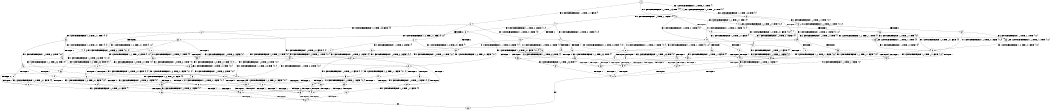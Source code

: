 digraph BCG {
size = "7, 10.5";
center = TRUE;
node [shape = circle];
0 [peripheries = 2];
0 -> 1 [label = "EX !1 !ATOMIC_EXCH_BRANCH (1, +0, TRUE, +0, 1, TRUE) !{}"];
0 -> 2 [label = "EX !2 !ATOMIC_EXCH_BRANCH (1, +1, TRUE, +1, 1, FALSE) !{}"];
0 -> 3 [label = "EX !0 !ATOMIC_EXCH_BRANCH (1, +1, TRUE, +0, 3, TRUE) !{}"];
1 -> 4 [label = "EX !2 !ATOMIC_EXCH_BRANCH (1, +1, TRUE, +1, 1, FALSE) !{1}"];
1 -> 5 [label = "EX !0 !ATOMIC_EXCH_BRANCH (1, +1, TRUE, +0, 3, TRUE) !{1}"];
1 -> 1 [label = "EX !1 !ATOMIC_EXCH_BRANCH (1, +0, TRUE, +0, 1, TRUE) !{1}"];
2 -> 6 [label = "TERMINATE !2"];
2 -> 7 [label = "EX !1 !ATOMIC_EXCH_BRANCH (1, +0, TRUE, +0, 1, FALSE) !{2}"];
2 -> 8 [label = "EX !0 !ATOMIC_EXCH_BRANCH (1, +1, TRUE, +0, 3, FALSE) !{2}"];
3 -> 9 [label = "TERMINATE !0"];
3 -> 10 [label = "EX !1 !ATOMIC_EXCH_BRANCH (1, +0, TRUE, +0, 1, FALSE) !{0}"];
3 -> 11 [label = "EX !2 !ATOMIC_EXCH_BRANCH (1, +1, TRUE, +1, 1, TRUE) !{0}"];
4 -> 12 [label = "TERMINATE !2"];
4 -> 13 [label = "EX !0 !ATOMIC_EXCH_BRANCH (1, +1, TRUE, +0, 3, FALSE) !{1, 2}"];
4 -> 7 [label = "EX !1 !ATOMIC_EXCH_BRANCH (1, +0, TRUE, +0, 1, FALSE) !{1, 2}"];
5 -> 14 [label = "TERMINATE !0"];
5 -> 15 [label = "EX !2 !ATOMIC_EXCH_BRANCH (1, +1, TRUE, +1, 1, TRUE) !{0, 1}"];
5 -> 10 [label = "EX !1 !ATOMIC_EXCH_BRANCH (1, +0, TRUE, +0, 1, FALSE) !{0, 1}"];
6 -> 16 [label = "EX !1 !ATOMIC_EXCH_BRANCH (1, +0, TRUE, +0, 1, FALSE) !{}"];
6 -> 17 [label = "EX !0 !ATOMIC_EXCH_BRANCH (1, +1, TRUE, +0, 3, FALSE) !{}"];
7 -> 18 [label = "TERMINATE !1"];
7 -> 19 [label = "TERMINATE !2"];
7 -> 20 [label = "EX !0 !ATOMIC_EXCH_BRANCH (1, +1, TRUE, +0, 3, TRUE) !{1, 2}"];
8 -> 21 [label = "TERMINATE !2"];
8 -> 22 [label = "EX !1 !ATOMIC_EXCH_BRANCH (1, +0, TRUE, +0, 1, FALSE) !{0, 2}"];
8 -> 23 [label = "EX !0 !ATOMIC_EXCH_BRANCH (1, +0, TRUE, +1, 1, TRUE) !{0, 2}"];
9 -> 24 [label = "EX !1 !ATOMIC_EXCH_BRANCH (1, +0, TRUE, +0, 1, FALSE) !{}"];
9 -> 25 [label = "EX !2 !ATOMIC_EXCH_BRANCH (1, +1, TRUE, +1, 1, TRUE) !{}"];
10 -> 26 [label = "TERMINATE !1"];
10 -> 27 [label = "TERMINATE !0"];
10 -> 20 [label = "EX !2 !ATOMIC_EXCH_BRANCH (1, +1, TRUE, +1, 1, FALSE) !{0, 1}"];
11 -> 28 [label = "TERMINATE !0"];
11 -> 29 [label = "EX !1 !ATOMIC_EXCH_BRANCH (1, +0, TRUE, +0, 1, FALSE) !{0, 2}"];
11 -> 11 [label = "EX !2 !ATOMIC_EXCH_BRANCH (1, +1, TRUE, +1, 1, TRUE) !{0, 2}"];
12 -> 16 [label = "EX !1 !ATOMIC_EXCH_BRANCH (1, +0, TRUE, +0, 1, FALSE) !{1}"];
12 -> 30 [label = "EX !0 !ATOMIC_EXCH_BRANCH (1, +1, TRUE, +0, 3, FALSE) !{1}"];
13 -> 31 [label = "TERMINATE !2"];
13 -> 22 [label = "EX !1 !ATOMIC_EXCH_BRANCH (1, +0, TRUE, +0, 1, FALSE) !{0, 1, 2}"];
13 -> 32 [label = "EX !0 !ATOMIC_EXCH_BRANCH (1, +0, TRUE, +1, 1, TRUE) !{0, 1, 2}"];
14 -> 24 [label = "EX !1 !ATOMIC_EXCH_BRANCH (1, +0, TRUE, +0, 1, FALSE) !{1}"];
14 -> 33 [label = "EX !2 !ATOMIC_EXCH_BRANCH (1, +1, TRUE, +1, 1, TRUE) !{1}"];
15 -> 34 [label = "TERMINATE !0"];
15 -> 15 [label = "EX !2 !ATOMIC_EXCH_BRANCH (1, +1, TRUE, +1, 1, TRUE) !{0, 1, 2}"];
15 -> 29 [label = "EX !1 !ATOMIC_EXCH_BRANCH (1, +0, TRUE, +0, 1, FALSE) !{0, 1, 2}"];
16 -> 35 [label = "TERMINATE !1"];
16 -> 36 [label = "EX !0 !ATOMIC_EXCH_BRANCH (1, +1, TRUE, +0, 3, TRUE) !{1}"];
17 -> 37 [label = "EX !1 !ATOMIC_EXCH_BRANCH (1, +0, TRUE, +0, 1, FALSE) !{0}"];
17 -> 38 [label = "EX !0 !ATOMIC_EXCH_BRANCH (1, +0, TRUE, +1, 1, TRUE) !{0}"];
18 -> 35 [label = "TERMINATE !2"];
18 -> 39 [label = "EX !0 !ATOMIC_EXCH_BRANCH (1, +1, TRUE, +0, 3, TRUE) !{2}"];
19 -> 35 [label = "TERMINATE !1"];
19 -> 36 [label = "EX !0 !ATOMIC_EXCH_BRANCH (1, +1, TRUE, +0, 3, TRUE) !{1}"];
20 -> 40 [label = "TERMINATE !1"];
20 -> 41 [label = "TERMINATE !2"];
20 -> 42 [label = "TERMINATE !0"];
21 -> 38 [label = "EX !0 !ATOMIC_EXCH_BRANCH (1, +0, TRUE, +1, 1, TRUE) !{0}"];
21 -> 37 [label = "EX !1 !ATOMIC_EXCH_BRANCH (1, +0, TRUE, +0, 1, FALSE) !{0}"];
22 -> 43 [label = "TERMINATE !1"];
22 -> 44 [label = "TERMINATE !2"];
22 -> 45 [label = "EX !0 !ATOMIC_EXCH_BRANCH (1, +0, TRUE, +1, 1, FALSE) !{0, 1, 2}"];
23 -> 46 [label = "TERMINATE !2"];
23 -> 47 [label = "EX !1 !ATOMIC_EXCH_BRANCH (1, +0, TRUE, +0, 1, TRUE) !{0, 2}"];
23 -> 48 [label = "EX !0 !ATOMIC_EXCH_BRANCH (1, +1, TRUE, +0, 3, TRUE) !{0, 2}"];
24 -> 49 [label = "TERMINATE !1"];
24 -> 50 [label = "EX !2 !ATOMIC_EXCH_BRANCH (1, +1, TRUE, +1, 1, FALSE) !{1}"];
25 -> 51 [label = "EX !1 !ATOMIC_EXCH_BRANCH (1, +0, TRUE, +0, 1, FALSE) !{2}"];
25 -> 25 [label = "EX !2 !ATOMIC_EXCH_BRANCH (1, +1, TRUE, +1, 1, TRUE) !{2}"];
26 -> 49 [label = "TERMINATE !0"];
26 -> 39 [label = "EX !2 !ATOMIC_EXCH_BRANCH (1, +1, TRUE, +1, 1, FALSE) !{0}"];
27 -> 49 [label = "TERMINATE !1"];
27 -> 50 [label = "EX !2 !ATOMIC_EXCH_BRANCH (1, +1, TRUE, +1, 1, FALSE) !{1}"];
28 -> 25 [label = "EX !2 !ATOMIC_EXCH_BRANCH (1, +1, TRUE, +1, 1, TRUE) !{2}"];
28 -> 51 [label = "EX !1 !ATOMIC_EXCH_BRANCH (1, +0, TRUE, +0, 1, FALSE) !{2}"];
29 -> 52 [label = "TERMINATE !1"];
29 -> 53 [label = "TERMINATE !0"];
29 -> 20 [label = "EX !2 !ATOMIC_EXCH_BRANCH (1, +1, TRUE, +1, 1, FALSE) !{0, 1, 2}"];
30 -> 37 [label = "EX !1 !ATOMIC_EXCH_BRANCH (1, +0, TRUE, +0, 1, FALSE) !{0, 1}"];
30 -> 54 [label = "EX !0 !ATOMIC_EXCH_BRANCH (1, +0, TRUE, +1, 1, TRUE) !{0, 1}"];
31 -> 37 [label = "EX !1 !ATOMIC_EXCH_BRANCH (1, +0, TRUE, +0, 1, FALSE) !{0, 1}"];
31 -> 54 [label = "EX !0 !ATOMIC_EXCH_BRANCH (1, +0, TRUE, +1, 1, TRUE) !{0, 1}"];
32 -> 55 [label = "TERMINATE !2"];
32 -> 47 [label = "EX !1 !ATOMIC_EXCH_BRANCH (1, +0, TRUE, +0, 1, TRUE) !{0, 1, 2}"];
32 -> 56 [label = "EX !0 !ATOMIC_EXCH_BRANCH (1, +1, TRUE, +0, 3, TRUE) !{0, 1, 2}"];
33 -> 33 [label = "EX !2 !ATOMIC_EXCH_BRANCH (1, +1, TRUE, +1, 1, TRUE) !{1, 2}"];
33 -> 51 [label = "EX !1 !ATOMIC_EXCH_BRANCH (1, +0, TRUE, +0, 1, FALSE) !{1, 2}"];
34 -> 33 [label = "EX !2 !ATOMIC_EXCH_BRANCH (1, +1, TRUE, +1, 1, TRUE) !{1, 2}"];
34 -> 51 [label = "EX !1 !ATOMIC_EXCH_BRANCH (1, +0, TRUE, +0, 1, FALSE) !{1, 2}"];
35 -> 57 [label = "EX !0 !ATOMIC_EXCH_BRANCH (1, +1, TRUE, +0, 3, TRUE) !{}"];
36 -> 58 [label = "TERMINATE !1"];
36 -> 59 [label = "TERMINATE !0"];
37 -> 60 [label = "TERMINATE !1"];
37 -> 61 [label = "EX !0 !ATOMIC_EXCH_BRANCH (1, +0, TRUE, +1, 1, FALSE) !{0, 1}"];
38 -> 62 [label = "EX !1 !ATOMIC_EXCH_BRANCH (1, +0, TRUE, +0, 1, TRUE) !{0}"];
38 -> 63 [label = "EX !0 !ATOMIC_EXCH_BRANCH (1, +1, TRUE, +0, 3, TRUE) !{0}"];
39 -> 58 [label = "TERMINATE !2"];
39 -> 64 [label = "TERMINATE !0"];
40 -> 58 [label = "TERMINATE !2"];
40 -> 64 [label = "TERMINATE !0"];
41 -> 58 [label = "TERMINATE !1"];
41 -> 59 [label = "TERMINATE !0"];
42 -> 64 [label = "TERMINATE !1"];
42 -> 59 [label = "TERMINATE !2"];
43 -> 65 [label = "EX !0 !ATOMIC_EXCH_BRANCH (1, +0, TRUE, +1, 1, FALSE) !{0, 2}"];
43 -> 60 [label = "TERMINATE !2"];
44 -> 61 [label = "EX !0 !ATOMIC_EXCH_BRANCH (1, +0, TRUE, +1, 1, FALSE) !{0, 1}"];
44 -> 60 [label = "TERMINATE !1"];
45 -> 66 [label = "TERMINATE !1"];
45 -> 67 [label = "TERMINATE !2"];
45 -> 68 [label = "TERMINATE !0"];
46 -> 63 [label = "EX !0 !ATOMIC_EXCH_BRANCH (1, +1, TRUE, +0, 3, TRUE) !{0}"];
46 -> 62 [label = "EX !1 !ATOMIC_EXCH_BRANCH (1, +0, TRUE, +0, 1, TRUE) !{0}"];
47 -> 55 [label = "TERMINATE !2"];
47 -> 47 [label = "EX !1 !ATOMIC_EXCH_BRANCH (1, +0, TRUE, +0, 1, TRUE) !{0, 1, 2}"];
47 -> 56 [label = "EX !0 !ATOMIC_EXCH_BRANCH (1, +1, TRUE, +0, 3, TRUE) !{0, 1, 2}"];
48 -> 69 [label = "TERMINATE !2"];
48 -> 70 [label = "TERMINATE !0"];
48 -> 71 [label = "EX !1 !ATOMIC_EXCH_BRANCH (1, +0, TRUE, +0, 1, FALSE) !{0, 2}"];
49 -> 72 [label = "EX !2 !ATOMIC_EXCH_BRANCH (1, +1, TRUE, +1, 1, FALSE) !{}"];
50 -> 64 [label = "TERMINATE !1"];
50 -> 59 [label = "TERMINATE !2"];
51 -> 73 [label = "TERMINATE !1"];
51 -> 50 [label = "EX !2 !ATOMIC_EXCH_BRANCH (1, +1, TRUE, +1, 1, FALSE) !{1, 2}"];
52 -> 39 [label = "EX !2 !ATOMIC_EXCH_BRANCH (1, +1, TRUE, +1, 1, FALSE) !{0, 2}"];
52 -> 73 [label = "TERMINATE !0"];
53 -> 50 [label = "EX !2 !ATOMIC_EXCH_BRANCH (1, +1, TRUE, +1, 1, FALSE) !{1, 2}"];
53 -> 73 [label = "TERMINATE !1"];
54 -> 62 [label = "EX !1 !ATOMIC_EXCH_BRANCH (1, +0, TRUE, +0, 1, TRUE) !{0, 1}"];
54 -> 74 [label = "EX !0 !ATOMIC_EXCH_BRANCH (1, +1, TRUE, +0, 3, TRUE) !{0, 1}"];
55 -> 62 [label = "EX !1 !ATOMIC_EXCH_BRANCH (1, +0, TRUE, +0, 1, TRUE) !{0, 1}"];
55 -> 74 [label = "EX !0 !ATOMIC_EXCH_BRANCH (1, +1, TRUE, +0, 3, TRUE) !{0, 1}"];
56 -> 75 [label = "TERMINATE !2"];
56 -> 76 [label = "TERMINATE !0"];
56 -> 71 [label = "EX !1 !ATOMIC_EXCH_BRANCH (1, +0, TRUE, +0, 1, FALSE) !{0, 1, 2}"];
57 -> 77 [label = "TERMINATE !0"];
58 -> 77 [label = "TERMINATE !0"];
59 -> 77 [label = "TERMINATE !1"];
60 -> 78 [label = "EX !0 !ATOMIC_EXCH_BRANCH (1, +0, TRUE, +1, 1, FALSE) !{0}"];
61 -> 79 [label = "TERMINATE !1"];
61 -> 80 [label = "TERMINATE !0"];
62 -> 62 [label = "EX !1 !ATOMIC_EXCH_BRANCH (1, +0, TRUE, +0, 1, TRUE) !{0, 1}"];
62 -> 74 [label = "EX !0 !ATOMIC_EXCH_BRANCH (1, +1, TRUE, +0, 3, TRUE) !{0, 1}"];
63 -> 81 [label = "TERMINATE !0"];
63 -> 82 [label = "EX !1 !ATOMIC_EXCH_BRANCH (1, +0, TRUE, +0, 1, FALSE) !{0}"];
64 -> 77 [label = "TERMINATE !2"];
65 -> 79 [label = "TERMINATE !2"];
65 -> 83 [label = "TERMINATE !0"];
66 -> 79 [label = "TERMINATE !2"];
66 -> 83 [label = "TERMINATE !0"];
67 -> 79 [label = "TERMINATE !1"];
67 -> 80 [label = "TERMINATE !0"];
68 -> 83 [label = "TERMINATE !1"];
68 -> 80 [label = "TERMINATE !2"];
69 -> 81 [label = "TERMINATE !0"];
69 -> 82 [label = "EX !1 !ATOMIC_EXCH_BRANCH (1, +0, TRUE, +0, 1, FALSE) !{0}"];
70 -> 81 [label = "TERMINATE !2"];
70 -> 84 [label = "EX !1 !ATOMIC_EXCH_BRANCH (1, +0, TRUE, +0, 1, FALSE) !{2}"];
71 -> 66 [label = "TERMINATE !1"];
71 -> 67 [label = "TERMINATE !2"];
71 -> 68 [label = "TERMINATE !0"];
72 -> 77 [label = "TERMINATE !2"];
73 -> 72 [label = "EX !2 !ATOMIC_EXCH_BRANCH (1, +1, TRUE, +1, 1, FALSE) !{2}"];
74 -> 85 [label = "TERMINATE !0"];
74 -> 82 [label = "EX !1 !ATOMIC_EXCH_BRANCH (1, +0, TRUE, +0, 1, FALSE) !{0, 1}"];
75 -> 82 [label = "EX !1 !ATOMIC_EXCH_BRANCH (1, +0, TRUE, +0, 1, FALSE) !{0, 1}"];
75 -> 85 [label = "TERMINATE !0"];
76 -> 84 [label = "EX !1 !ATOMIC_EXCH_BRANCH (1, +0, TRUE, +0, 1, FALSE) !{1, 2}"];
76 -> 85 [label = "TERMINATE !2"];
77 -> 86 [label = "exit"];
78 -> 87 [label = "TERMINATE !0"];
79 -> 87 [label = "TERMINATE !0"];
80 -> 87 [label = "TERMINATE !1"];
81 -> 88 [label = "EX !1 !ATOMIC_EXCH_BRANCH (1, +0, TRUE, +0, 1, FALSE) !{}"];
82 -> 79 [label = "TERMINATE !1"];
82 -> 80 [label = "TERMINATE !0"];
83 -> 87 [label = "TERMINATE !2"];
84 -> 83 [label = "TERMINATE !1"];
84 -> 80 [label = "TERMINATE !2"];
85 -> 88 [label = "EX !1 !ATOMIC_EXCH_BRANCH (1, +0, TRUE, +0, 1, FALSE) !{1}"];
87 -> 86 [label = "exit"];
88 -> 87 [label = "TERMINATE !1"];
}
